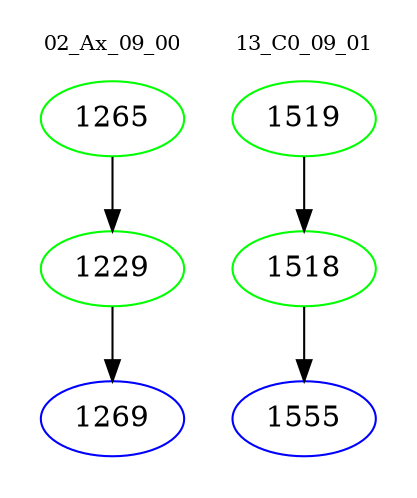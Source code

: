 digraph{
subgraph cluster_0 {
color = white
label = "02_Ax_09_00";
fontsize=10;
T0_1265 [label="1265", color="green"]
T0_1265 -> T0_1229 [color="black"]
T0_1229 [label="1229", color="green"]
T0_1229 -> T0_1269 [color="black"]
T0_1269 [label="1269", color="blue"]
}
subgraph cluster_1 {
color = white
label = "13_C0_09_01";
fontsize=10;
T1_1519 [label="1519", color="green"]
T1_1519 -> T1_1518 [color="black"]
T1_1518 [label="1518", color="green"]
T1_1518 -> T1_1555 [color="black"]
T1_1555 [label="1555", color="blue"]
}
}
